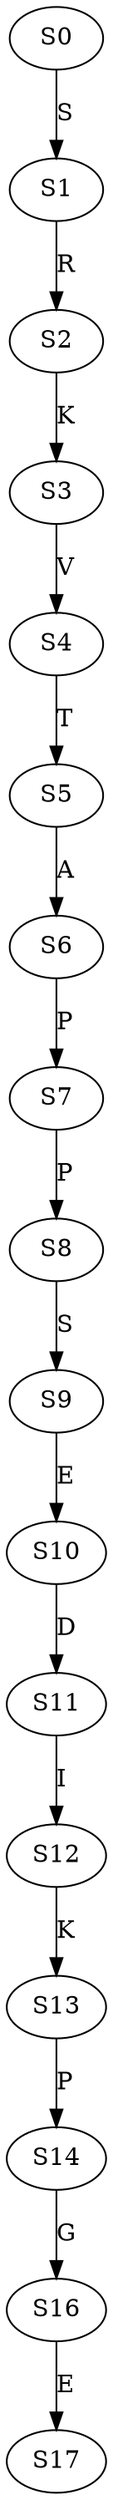 strict digraph  {
	S0 -> S1 [ label = S ];
	S1 -> S2 [ label = R ];
	S2 -> S3 [ label = K ];
	S3 -> S4 [ label = V ];
	S4 -> S5 [ label = T ];
	S5 -> S6 [ label = A ];
	S6 -> S7 [ label = P ];
	S7 -> S8 [ label = P ];
	S8 -> S9 [ label = S ];
	S9 -> S10 [ label = E ];
	S10 -> S11 [ label = D ];
	S11 -> S12 [ label = I ];
	S12 -> S13 [ label = K ];
	S13 -> S14 [ label = P ];
	S14 -> S16 [ label = G ];
	S16 -> S17 [ label = E ];
}

